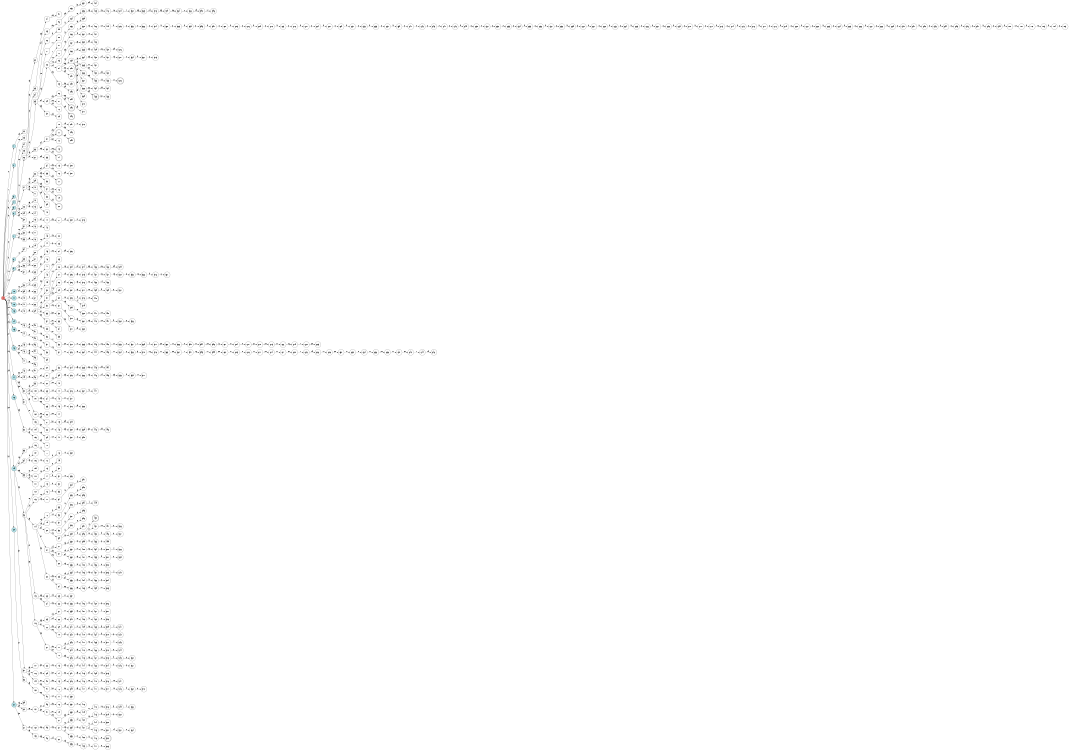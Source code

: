 digraph APTA {
__start0 [label="" shape="none"];

rankdir=LR;
size="8,5";

s0 [style="filled", color="black", fillcolor="#ff817b" shape="circle", label="0"];
s1 [style="filled", color="black", fillcolor="powderblue" shape="circle", label="1"];
s2 [style="filled", color="black", fillcolor="powderblue" shape="circle", label="2"];
s3 [style="filled", color="black", fillcolor="powderblue" shape="circle", label="3"];
s4 [style="filled", color="black", fillcolor="powderblue" shape="circle", label="4"];
s5 [style="filled", color="black", fillcolor="powderblue" shape="circle", label="5"];
s6 [style="filled", color="black", fillcolor="powderblue" shape="circle", label="6"];
s7 [style="filled", color="black", fillcolor="powderblue" shape="circle", label="7"];
s8 [style="filled", color="black", fillcolor="powderblue" shape="circle", label="8"];
s9 [style="filled", color="black", fillcolor="powderblue" shape="circle", label="9"];
s10 [style="filled", color="black", fillcolor="powderblue" shape="circle", label="10"];
s11 [style="filled", color="black", fillcolor="powderblue" shape="circle", label="11"];
s12 [style="filled", color="black", fillcolor="powderblue" shape="circle", label="12"];
s13 [style="filled", color="black", fillcolor="powderblue" shape="circle", label="13"];
s14 [style="filled", color="black", fillcolor="powderblue" shape="circle", label="14"];
s15 [style="filled", color="black", fillcolor="powderblue" shape="circle", label="15"];
s16 [style="filled", color="black", fillcolor="powderblue" shape="circle", label="16"];
s17 [style="filled", color="black", fillcolor="powderblue" shape="circle", label="17"];
s18 [style="filled", color="black", fillcolor="powderblue" shape="circle", label="18"];
s19 [style="filled", color="black", fillcolor="powderblue" shape="circle", label="19"];
s20 [style="filled", color="black", fillcolor="powderblue" shape="circle", label="20"];
s21 [style="filled", color="black", fillcolor="powderblue" shape="circle", label="21"];
s22 [style="filled", color="black", fillcolor="white" shape="circle", label="22"];
s23 [style="filled", color="black", fillcolor="white" shape="circle", label="23"];
s24 [style="filled", color="black", fillcolor="white" shape="circle", label="24"];
s25 [style="filled", color="black", fillcolor="white" shape="circle", label="25"];
s26 [style="filled", color="black", fillcolor="white" shape="circle", label="26"];
s27 [style="filled", color="black", fillcolor="white" shape="circle", label="27"];
s28 [style="filled", color="black", fillcolor="white" shape="circle", label="28"];
s29 [style="filled", color="black", fillcolor="white" shape="circle", label="29"];
s30 [style="filled", color="black", fillcolor="white" shape="circle", label="30"];
s31 [style="filled", color="black", fillcolor="white" shape="circle", label="31"];
s32 [style="filled", color="black", fillcolor="white" shape="circle", label="32"];
s33 [style="filled", color="black", fillcolor="white" shape="circle", label="33"];
s34 [style="filled", color="black", fillcolor="white" shape="circle", label="34"];
s35 [style="filled", color="black", fillcolor="white" shape="circle", label="35"];
s36 [style="filled", color="black", fillcolor="white" shape="circle", label="36"];
s37 [style="filled", color="black", fillcolor="white" shape="circle", label="37"];
s38 [style="filled", color="black", fillcolor="white" shape="circle", label="38"];
s39 [style="filled", color="black", fillcolor="white" shape="circle", label="39"];
s40 [style="filled", color="black", fillcolor="white" shape="circle", label="40"];
s41 [style="filled", color="black", fillcolor="white" shape="circle", label="41"];
s42 [style="filled", color="black", fillcolor="white" shape="circle", label="42"];
s43 [style="filled", color="black", fillcolor="white" shape="circle", label="43"];
s44 [style="filled", color="black", fillcolor="white" shape="circle", label="44"];
s45 [style="filled", color="black", fillcolor="white" shape="circle", label="45"];
s46 [style="filled", color="black", fillcolor="white" shape="circle", label="46"];
s47 [style="filled", color="black", fillcolor="white" shape="circle", label="47"];
s48 [style="filled", color="black", fillcolor="white" shape="circle", label="48"];
s49 [style="filled", color="black", fillcolor="white" shape="circle", label="49"];
s50 [style="filled", color="black", fillcolor="white" shape="circle", label="50"];
s51 [style="filled", color="black", fillcolor="white" shape="circle", label="51"];
s52 [style="filled", color="black", fillcolor="white" shape="circle", label="52"];
s53 [style="filled", color="black", fillcolor="white" shape="circle", label="53"];
s54 [style="filled", color="black", fillcolor="white" shape="circle", label="54"];
s55 [style="filled", color="black", fillcolor="white" shape="circle", label="55"];
s56 [style="filled", color="black", fillcolor="white" shape="circle", label="56"];
s57 [style="filled", color="black", fillcolor="white" shape="circle", label="57"];
s58 [style="filled", color="black", fillcolor="white" shape="circle", label="58"];
s59 [style="filled", color="black", fillcolor="white" shape="circle", label="59"];
s60 [style="filled", color="black", fillcolor="white" shape="circle", label="60"];
s61 [style="filled", color="black", fillcolor="white" shape="circle", label="61"];
s62 [style="filled", color="black", fillcolor="white" shape="circle", label="62"];
s63 [style="filled", color="black", fillcolor="white" shape="circle", label="63"];
s64 [style="filled", color="black", fillcolor="white" shape="circle", label="64"];
s65 [style="filled", color="black", fillcolor="white" shape="circle", label="65"];
s66 [style="filled", color="black", fillcolor="white" shape="circle", label="66"];
s67 [style="filled", color="black", fillcolor="white" shape="circle", label="67"];
s68 [style="filled", color="black", fillcolor="white" shape="circle", label="68"];
s69 [style="filled", color="black", fillcolor="white" shape="circle", label="69"];
s70 [style="filled", color="black", fillcolor="white" shape="circle", label="70"];
s71 [style="filled", color="black", fillcolor="white" shape="circle", label="71"];
s72 [style="filled", color="black", fillcolor="white" shape="circle", label="72"];
s73 [style="filled", color="black", fillcolor="white" shape="circle", label="73"];
s74 [style="filled", color="black", fillcolor="white" shape="circle", label="74"];
s75 [style="filled", color="black", fillcolor="white" shape="circle", label="75"];
s76 [style="filled", color="black", fillcolor="white" shape="circle", label="76"];
s77 [style="filled", color="black", fillcolor="white" shape="circle", label="77"];
s78 [style="filled", color="black", fillcolor="white" shape="circle", label="78"];
s79 [style="filled", color="black", fillcolor="white" shape="circle", label="79"];
s80 [style="filled", color="black", fillcolor="white" shape="circle", label="80"];
s81 [style="filled", color="black", fillcolor="white" shape="circle", label="81"];
s82 [style="filled", color="black", fillcolor="white" shape="circle", label="82"];
s83 [style="filled", color="black", fillcolor="white" shape="circle", label="83"];
s84 [style="filled", color="black", fillcolor="white" shape="circle", label="84"];
s85 [style="filled", color="black", fillcolor="white" shape="circle", label="85"];
s86 [style="filled", color="black", fillcolor="white" shape="circle", label="86"];
s87 [style="filled", color="black", fillcolor="white" shape="circle", label="87"];
s88 [style="filled", color="black", fillcolor="white" shape="circle", label="88"];
s89 [style="filled", color="black", fillcolor="white" shape="circle", label="89"];
s90 [style="filled", color="black", fillcolor="white" shape="circle", label="90"];
s91 [style="filled", color="black", fillcolor="white" shape="circle", label="91"];
s92 [style="filled", color="black", fillcolor="white" shape="circle", label="92"];
s93 [style="filled", color="black", fillcolor="white" shape="circle", label="93"];
s94 [style="filled", color="black", fillcolor="white" shape="circle", label="94"];
s95 [style="filled", color="black", fillcolor="white" shape="circle", label="95"];
s96 [style="filled", color="black", fillcolor="white" shape="circle", label="96"];
s97 [style="filled", color="black", fillcolor="white" shape="circle", label="97"];
s98 [style="filled", color="black", fillcolor="white" shape="circle", label="98"];
s99 [style="filled", color="black", fillcolor="white" shape="circle", label="99"];
s100 [style="filled", color="black", fillcolor="white" shape="circle", label="100"];
s101 [style="filled", color="black", fillcolor="white" shape="circle", label="101"];
s102 [style="filled", color="black", fillcolor="white" shape="circle", label="102"];
s103 [style="filled", color="black", fillcolor="white" shape="circle", label="103"];
s104 [style="filled", color="black", fillcolor="white" shape="circle", label="104"];
s105 [style="filled", color="black", fillcolor="white" shape="circle", label="105"];
s106 [style="filled", color="black", fillcolor="white" shape="circle", label="106"];
s107 [style="filled", color="black", fillcolor="white" shape="circle", label="107"];
s108 [style="filled", color="black", fillcolor="white" shape="circle", label="108"];
s109 [style="filled", color="black", fillcolor="white" shape="circle", label="109"];
s110 [style="filled", color="black", fillcolor="white" shape="circle", label="110"];
s111 [style="filled", color="black", fillcolor="white" shape="circle", label="111"];
s112 [style="filled", color="black", fillcolor="white" shape="circle", label="112"];
s113 [style="filled", color="black", fillcolor="white" shape="circle", label="113"];
s114 [style="filled", color="black", fillcolor="white" shape="circle", label="114"];
s115 [style="filled", color="black", fillcolor="white" shape="circle", label="115"];
s116 [style="filled", color="black", fillcolor="white" shape="circle", label="116"];
s117 [style="filled", color="black", fillcolor="white" shape="circle", label="117"];
s118 [style="filled", color="black", fillcolor="white" shape="circle", label="118"];
s119 [style="filled", color="black", fillcolor="white" shape="circle", label="119"];
s120 [style="filled", color="black", fillcolor="white" shape="circle", label="120"];
s121 [style="filled", color="black", fillcolor="white" shape="circle", label="121"];
s122 [style="filled", color="black", fillcolor="white" shape="circle", label="122"];
s123 [style="filled", color="black", fillcolor="white" shape="circle", label="123"];
s124 [style="filled", color="black", fillcolor="white" shape="circle", label="124"];
s125 [style="filled", color="black", fillcolor="white" shape="circle", label="125"];
s126 [style="filled", color="black", fillcolor="white" shape="circle", label="126"];
s127 [style="filled", color="black", fillcolor="white" shape="circle", label="127"];
s128 [style="filled", color="black", fillcolor="white" shape="circle", label="128"];
s129 [style="filled", color="black", fillcolor="white" shape="circle", label="129"];
s130 [style="filled", color="black", fillcolor="white" shape="circle", label="130"];
s131 [style="filled", color="black", fillcolor="white" shape="circle", label="131"];
s132 [style="filled", color="black", fillcolor="white" shape="circle", label="132"];
s133 [style="filled", color="black", fillcolor="white" shape="circle", label="133"];
s134 [style="filled", color="black", fillcolor="white" shape="circle", label="134"];
s135 [style="filled", color="black", fillcolor="white" shape="circle", label="135"];
s136 [style="filled", color="black", fillcolor="white" shape="circle", label="136"];
s137 [style="filled", color="black", fillcolor="white" shape="circle", label="137"];
s138 [style="filled", color="black", fillcolor="white" shape="circle", label="138"];
s139 [style="filled", color="black", fillcolor="white" shape="circle", label="139"];
s140 [style="filled", color="black", fillcolor="white" shape="circle", label="140"];
s141 [style="filled", color="black", fillcolor="white" shape="circle", label="141"];
s142 [style="filled", color="black", fillcolor="white" shape="circle", label="142"];
s143 [style="filled", color="black", fillcolor="white" shape="circle", label="143"];
s144 [style="filled", color="black", fillcolor="white" shape="circle", label="144"];
s145 [style="filled", color="black", fillcolor="white" shape="circle", label="145"];
s146 [style="filled", color="black", fillcolor="white" shape="circle", label="146"];
s147 [style="filled", color="black", fillcolor="white" shape="circle", label="147"];
s148 [style="filled", color="black", fillcolor="white" shape="circle", label="148"];
s149 [style="filled", color="black", fillcolor="white" shape="circle", label="149"];
s150 [style="filled", color="black", fillcolor="white" shape="circle", label="150"];
s151 [style="filled", color="black", fillcolor="white" shape="circle", label="151"];
s152 [style="filled", color="black", fillcolor="white" shape="circle", label="152"];
s153 [style="filled", color="black", fillcolor="white" shape="circle", label="153"];
s154 [style="filled", color="black", fillcolor="white" shape="circle", label="154"];
s155 [style="filled", color="black", fillcolor="white" shape="circle", label="155"];
s156 [style="filled", color="black", fillcolor="white" shape="circle", label="156"];
s157 [style="filled", color="black", fillcolor="white" shape="circle", label="157"];
s158 [style="filled", color="black", fillcolor="white" shape="circle", label="158"];
s159 [style="filled", color="black", fillcolor="white" shape="circle", label="159"];
s160 [style="filled", color="black", fillcolor="white" shape="circle", label="160"];
s161 [style="filled", color="black", fillcolor="white" shape="circle", label="161"];
s162 [style="filled", color="black", fillcolor="white" shape="circle", label="162"];
s163 [style="filled", color="black", fillcolor="white" shape="circle", label="163"];
s164 [style="filled", color="black", fillcolor="white" shape="circle", label="164"];
s165 [style="filled", color="black", fillcolor="white" shape="circle", label="165"];
s166 [style="filled", color="black", fillcolor="white" shape="circle", label="166"];
s167 [style="filled", color="black", fillcolor="white" shape="circle", label="167"];
s168 [style="filled", color="black", fillcolor="white" shape="circle", label="168"];
s169 [style="filled", color="black", fillcolor="white" shape="circle", label="169"];
s170 [style="filled", color="black", fillcolor="white" shape="circle", label="170"];
s171 [style="filled", color="black", fillcolor="white" shape="circle", label="171"];
s172 [style="filled", color="black", fillcolor="white" shape="circle", label="172"];
s173 [style="filled", color="black", fillcolor="white" shape="circle", label="173"];
s174 [style="filled", color="black", fillcolor="white" shape="circle", label="174"];
s175 [style="filled", color="black", fillcolor="white" shape="circle", label="175"];
s176 [style="filled", color="black", fillcolor="white" shape="circle", label="176"];
s177 [style="filled", color="black", fillcolor="white" shape="circle", label="177"];
s178 [style="filled", color="black", fillcolor="white" shape="circle", label="178"];
s179 [style="filled", color="black", fillcolor="white" shape="circle", label="179"];
s180 [style="filled", color="black", fillcolor="white" shape="circle", label="180"];
s181 [style="filled", color="black", fillcolor="white" shape="circle", label="181"];
s182 [style="filled", color="black", fillcolor="white" shape="circle", label="182"];
s183 [style="filled", color="black", fillcolor="white" shape="circle", label="183"];
s184 [style="filled", color="black", fillcolor="white" shape="circle", label="184"];
s185 [style="filled", color="black", fillcolor="white" shape="circle", label="185"];
s186 [style="filled", color="black", fillcolor="white" shape="circle", label="186"];
s187 [style="filled", color="black", fillcolor="white" shape="circle", label="187"];
s188 [style="filled", color="black", fillcolor="white" shape="circle", label="188"];
s189 [style="filled", color="black", fillcolor="white" shape="circle", label="189"];
s190 [style="filled", color="black", fillcolor="white" shape="circle", label="190"];
s191 [style="filled", color="black", fillcolor="white" shape="circle", label="191"];
s192 [style="filled", color="black", fillcolor="white" shape="circle", label="192"];
s193 [style="filled", color="black", fillcolor="white" shape="circle", label="193"];
s194 [style="filled", color="black", fillcolor="white" shape="circle", label="194"];
s195 [style="filled", color="black", fillcolor="white" shape="circle", label="195"];
s196 [style="filled", color="black", fillcolor="white" shape="circle", label="196"];
s197 [style="filled", color="black", fillcolor="white" shape="circle", label="197"];
s198 [style="filled", color="black", fillcolor="white" shape="circle", label="198"];
s199 [style="filled", color="black", fillcolor="white" shape="circle", label="199"];
s200 [style="filled", color="black", fillcolor="white" shape="circle", label="200"];
s201 [style="filled", color="black", fillcolor="white" shape="circle", label="201"];
s202 [style="filled", color="black", fillcolor="white" shape="circle", label="202"];
s203 [style="filled", color="black", fillcolor="white" shape="circle", label="203"];
s204 [style="filled", color="black", fillcolor="white" shape="circle", label="204"];
s205 [style="filled", color="black", fillcolor="white" shape="circle", label="205"];
s206 [style="filled", color="black", fillcolor="white" shape="circle", label="206"];
s207 [style="filled", color="black", fillcolor="white" shape="circle", label="207"];
s208 [style="filled", color="black", fillcolor="white" shape="circle", label="208"];
s209 [style="filled", color="black", fillcolor="white" shape="circle", label="209"];
s210 [style="filled", color="black", fillcolor="white" shape="circle", label="210"];
s211 [style="rounded,filled", color="black", fillcolor="white" shape="doublecircle", label="211"];
s212 [style="filled", color="black", fillcolor="white" shape="circle", label="212"];
s213 [style="rounded,filled", color="black", fillcolor="white" shape="doublecircle", label="213"];
s214 [style="rounded,filled", color="black", fillcolor="white" shape="doublecircle", label="214"];
s215 [style="filled", color="black", fillcolor="white" shape="circle", label="215"];
s216 [style="filled", color="black", fillcolor="white" shape="circle", label="216"];
s217 [style="rounded,filled", color="black", fillcolor="white" shape="doublecircle", label="217"];
s218 [style="filled", color="black", fillcolor="white" shape="circle", label="218"];
s219 [style="rounded,filled", color="black", fillcolor="white" shape="doublecircle", label="219"];
s220 [style="rounded,filled", color="black", fillcolor="white" shape="doublecircle", label="220"];
s221 [style="filled", color="black", fillcolor="white" shape="circle", label="221"];
s222 [style="filled", color="black", fillcolor="white" shape="circle", label="222"];
s223 [style="filled", color="black", fillcolor="white" shape="circle", label="223"];
s224 [style="filled", color="black", fillcolor="white" shape="circle", label="224"];
s225 [style="filled", color="black", fillcolor="white" shape="circle", label="225"];
s226 [style="filled", color="black", fillcolor="white" shape="circle", label="226"];
s227 [style="filled", color="black", fillcolor="white" shape="circle", label="227"];
s228 [style="filled", color="black", fillcolor="white" shape="circle", label="228"];
s229 [style="filled", color="black", fillcolor="white" shape="circle", label="229"];
s230 [style="filled", color="black", fillcolor="white" shape="circle", label="230"];
s231 [style="filled", color="black", fillcolor="white" shape="circle", label="231"];
s232 [style="filled", color="black", fillcolor="white" shape="circle", label="232"];
s233 [style="filled", color="black", fillcolor="white" shape="circle", label="233"];
s234 [style="filled", color="black", fillcolor="white" shape="circle", label="234"];
s235 [style="filled", color="black", fillcolor="white" shape="circle", label="235"];
s236 [style="filled", color="black", fillcolor="white" shape="circle", label="236"];
s237 [style="filled", color="black", fillcolor="white" shape="circle", label="237"];
s238 [style="filled", color="black", fillcolor="white" shape="circle", label="238"];
s239 [style="filled", color="black", fillcolor="white" shape="circle", label="239"];
s240 [style="filled", color="black", fillcolor="white" shape="circle", label="240"];
s241 [style="filled", color="black", fillcolor="white" shape="circle", label="241"];
s242 [style="filled", color="black", fillcolor="white" shape="circle", label="242"];
s243 [style="filled", color="black", fillcolor="white" shape="circle", label="243"];
s244 [style="filled", color="black", fillcolor="white" shape="circle", label="244"];
s245 [style="filled", color="black", fillcolor="white" shape="circle", label="245"];
s246 [style="filled", color="black", fillcolor="white" shape="circle", label="246"];
s247 [style="filled", color="black", fillcolor="white" shape="circle", label="247"];
s248 [style="filled", color="black", fillcolor="white" shape="circle", label="248"];
s249 [style="filled", color="black", fillcolor="white" shape="circle", label="249"];
s250 [style="filled", color="black", fillcolor="white" shape="circle", label="250"];
s251 [style="filled", color="black", fillcolor="white" shape="circle", label="251"];
s252 [style="filled", color="black", fillcolor="white" shape="circle", label="252"];
s253 [style="filled", color="black", fillcolor="white" shape="circle", label="253"];
s254 [style="filled", color="black", fillcolor="white" shape="circle", label="254"];
s255 [style="filled", color="black", fillcolor="white" shape="circle", label="255"];
s256 [style="filled", color="black", fillcolor="white" shape="circle", label="256"];
s257 [style="filled", color="black", fillcolor="white" shape="circle", label="257"];
s258 [style="filled", color="black", fillcolor="white" shape="circle", label="258"];
s259 [style="filled", color="black", fillcolor="white" shape="circle", label="259"];
s260 [style="filled", color="black", fillcolor="white" shape="circle", label="260"];
s261 [style="filled", color="black", fillcolor="white" shape="circle", label="261"];
s262 [style="filled", color="black", fillcolor="white" shape="circle", label="262"];
s263 [style="filled", color="black", fillcolor="white" shape="circle", label="263"];
s264 [style="filled", color="black", fillcolor="white" shape="circle", label="264"];
s265 [style="filled", color="black", fillcolor="white" shape="circle", label="265"];
s266 [style="filled", color="black", fillcolor="white" shape="circle", label="266"];
s267 [style="filled", color="black", fillcolor="white" shape="circle", label="267"];
s268 [style="filled", color="black", fillcolor="white" shape="circle", label="268"];
s269 [style="filled", color="black", fillcolor="white" shape="circle", label="269"];
s270 [style="filled", color="black", fillcolor="white" shape="circle", label="270"];
s271 [style="filled", color="black", fillcolor="white" shape="circle", label="271"];
s272 [style="filled", color="black", fillcolor="white" shape="circle", label="272"];
s273 [style="filled", color="black", fillcolor="white" shape="circle", label="273"];
s274 [style="filled", color="black", fillcolor="white" shape="circle", label="274"];
s275 [style="filled", color="black", fillcolor="white" shape="circle", label="275"];
s276 [style="filled", color="black", fillcolor="white" shape="circle", label="276"];
s277 [style="filled", color="black", fillcolor="white" shape="circle", label="277"];
s278 [style="filled", color="black", fillcolor="white" shape="circle", label="278"];
s279 [style="filled", color="black", fillcolor="white" shape="circle", label="279"];
s280 [style="filled", color="black", fillcolor="white" shape="circle", label="280"];
s281 [style="filled", color="black", fillcolor="white" shape="circle", label="281"];
s282 [style="filled", color="black", fillcolor="white" shape="circle", label="282"];
s283 [style="filled", color="black", fillcolor="white" shape="circle", label="283"];
s284 [style="filled", color="black", fillcolor="white" shape="circle", label="284"];
s285 [style="filled", color="black", fillcolor="white" shape="circle", label="285"];
s286 [style="filled", color="black", fillcolor="white" shape="circle", label="286"];
s287 [style="filled", color="black", fillcolor="white" shape="circle", label="287"];
s288 [style="filled", color="black", fillcolor="white" shape="circle", label="288"];
s289 [style="filled", color="black", fillcolor="white" shape="circle", label="289"];
s290 [style="filled", color="black", fillcolor="white" shape="circle", label="290"];
s291 [style="filled", color="black", fillcolor="white" shape="circle", label="291"];
s292 [style="filled", color="black", fillcolor="white" shape="circle", label="292"];
s293 [style="filled", color="black", fillcolor="white" shape="circle", label="293"];
s294 [style="filled", color="black", fillcolor="white" shape="circle", label="294"];
s295 [style="rounded,filled", color="black", fillcolor="white" shape="doublecircle", label="295"];
s296 [style="rounded,filled", color="black", fillcolor="white" shape="doublecircle", label="296"];
s297 [style="filled", color="black", fillcolor="white" shape="circle", label="297"];
s298 [style="filled", color="black", fillcolor="white" shape="circle", label="298"];
s299 [style="rounded,filled", color="black", fillcolor="white" shape="doublecircle", label="299"];
s300 [style="filled", color="black", fillcolor="white" shape="circle", label="300"];
s301 [style="filled", color="black", fillcolor="white" shape="circle", label="301"];
s302 [style="filled", color="black", fillcolor="white" shape="circle", label="302"];
s303 [style="filled", color="black", fillcolor="white" shape="circle", label="303"];
s304 [style="filled", color="black", fillcolor="white" shape="circle", label="304"];
s305 [style="filled", color="black", fillcolor="white" shape="circle", label="305"];
s306 [style="filled", color="black", fillcolor="white" shape="circle", label="306"];
s307 [style="filled", color="black", fillcolor="white" shape="circle", label="307"];
s308 [style="filled", color="black", fillcolor="white" shape="circle", label="308"];
s309 [style="filled", color="black", fillcolor="white" shape="circle", label="309"];
s310 [style="filled", color="black", fillcolor="white" shape="circle", label="310"];
s311 [style="filled", color="black", fillcolor="white" shape="circle", label="311"];
s312 [style="filled", color="black", fillcolor="white" shape="circle", label="312"];
s313 [style="filled", color="black", fillcolor="white" shape="circle", label="313"];
s314 [style="filled", color="black", fillcolor="white" shape="circle", label="314"];
s315 [style="filled", color="black", fillcolor="white" shape="circle", label="315"];
s316 [style="filled", color="black", fillcolor="white" shape="circle", label="316"];
s317 [style="filled", color="black", fillcolor="white" shape="circle", label="317"];
s318 [style="filled", color="black", fillcolor="white" shape="circle", label="318"];
s319 [style="filled", color="black", fillcolor="white" shape="circle", label="319"];
s320 [style="filled", color="black", fillcolor="white" shape="circle", label="320"];
s321 [style="filled", color="black", fillcolor="white" shape="circle", label="321"];
s322 [style="filled", color="black", fillcolor="white" shape="circle", label="322"];
s323 [style="filled", color="black", fillcolor="white" shape="circle", label="323"];
s324 [style="filled", color="black", fillcolor="white" shape="circle", label="324"];
s325 [style="filled", color="black", fillcolor="white" shape="circle", label="325"];
s326 [style="filled", color="black", fillcolor="white" shape="circle", label="326"];
s327 [style="filled", color="black", fillcolor="white" shape="circle", label="327"];
s328 [style="filled", color="black", fillcolor="white" shape="circle", label="328"];
s329 [style="filled", color="black", fillcolor="white" shape="circle", label="329"];
s330 [style="filled", color="black", fillcolor="white" shape="circle", label="330"];
s331 [style="filled", color="black", fillcolor="white" shape="circle", label="331"];
s332 [style="filled", color="black", fillcolor="white" shape="circle", label="332"];
s333 [style="filled", color="black", fillcolor="white" shape="circle", label="333"];
s334 [style="filled", color="black", fillcolor="white" shape="circle", label="334"];
s335 [style="filled", color="black", fillcolor="white" shape="circle", label="335"];
s336 [style="filled", color="black", fillcolor="white" shape="circle", label="336"];
s337 [style="filled", color="black", fillcolor="white" shape="circle", label="337"];
s338 [style="filled", color="black", fillcolor="white" shape="circle", label="338"];
s339 [style="filled", color="black", fillcolor="white" shape="circle", label="339"];
s340 [style="filled", color="black", fillcolor="white" shape="circle", label="340"];
s341 [style="filled", color="black", fillcolor="white" shape="circle", label="341"];
s342 [style="filled", color="black", fillcolor="white" shape="circle", label="342"];
s343 [style="filled", color="black", fillcolor="white" shape="circle", label="343"];
s344 [style="filled", color="black", fillcolor="white" shape="circle", label="344"];
s345 [style="filled", color="black", fillcolor="white" shape="circle", label="345"];
s346 [style="filled", color="black", fillcolor="white" shape="circle", label="346"];
s347 [style="filled", color="black", fillcolor="white" shape="circle", label="347"];
s348 [style="filled", color="black", fillcolor="white" shape="circle", label="348"];
s349 [style="filled", color="black", fillcolor="white" shape="circle", label="349"];
s350 [style="filled", color="black", fillcolor="white" shape="circle", label="350"];
s351 [style="filled", color="black", fillcolor="white" shape="circle", label="351"];
s352 [style="filled", color="black", fillcolor="white" shape="circle", label="352"];
s353 [style="filled", color="black", fillcolor="white" shape="circle", label="353"];
s354 [style="filled", color="black", fillcolor="white" shape="circle", label="354"];
s355 [style="filled", color="black", fillcolor="white" shape="circle", label="355"];
s356 [style="filled", color="black", fillcolor="white" shape="circle", label="356"];
s357 [style="filled", color="black", fillcolor="white" shape="circle", label="357"];
s358 [style="filled", color="black", fillcolor="white" shape="circle", label="358"];
s359 [style="filled", color="black", fillcolor="white" shape="circle", label="359"];
s360 [style="filled", color="black", fillcolor="white" shape="circle", label="360"];
s361 [style="filled", color="black", fillcolor="white" shape="circle", label="361"];
s362 [style="filled", color="black", fillcolor="white" shape="circle", label="362"];
s363 [style="filled", color="black", fillcolor="white" shape="circle", label="363"];
s364 [style="filled", color="black", fillcolor="white" shape="circle", label="364"];
s365 [style="filled", color="black", fillcolor="white" shape="circle", label="365"];
s366 [style="filled", color="black", fillcolor="white" shape="circle", label="366"];
s367 [style="filled", color="black", fillcolor="white" shape="circle", label="367"];
s368 [style="filled", color="black", fillcolor="white" shape="circle", label="368"];
s369 [style="filled", color="black", fillcolor="white" shape="circle", label="369"];
s370 [style="filled", color="black", fillcolor="white" shape="circle", label="370"];
s371 [style="filled", color="black", fillcolor="white" shape="circle", label="371"];
s372 [style="filled", color="black", fillcolor="white" shape="circle", label="372"];
s373 [style="filled", color="black", fillcolor="white" shape="circle", label="373"];
s374 [style="filled", color="black", fillcolor="white" shape="circle", label="374"];
s375 [style="filled", color="black", fillcolor="white" shape="circle", label="375"];
s376 [style="filled", color="black", fillcolor="white" shape="circle", label="376"];
s377 [style="filled", color="black", fillcolor="white" shape="circle", label="377"];
s378 [style="filled", color="black", fillcolor="white" shape="circle", label="378"];
s379 [style="filled", color="black", fillcolor="white" shape="circle", label="379"];
s380 [style="filled", color="black", fillcolor="white" shape="circle", label="380"];
s381 [style="filled", color="black", fillcolor="white" shape="circle", label="381"];
s382 [style="filled", color="black", fillcolor="white" shape="circle", label="382"];
s383 [style="filled", color="black", fillcolor="white" shape="circle", label="383"];
s384 [style="filled", color="black", fillcolor="white" shape="circle", label="384"];
s385 [style="filled", color="black", fillcolor="white" shape="circle", label="385"];
s386 [style="filled", color="black", fillcolor="white" shape="circle", label="386"];
s387 [style="filled", color="black", fillcolor="white" shape="circle", label="387"];
s388 [style="filled", color="black", fillcolor="white" shape="circle", label="388"];
s389 [style="filled", color="black", fillcolor="white" shape="circle", label="389"];
s390 [style="filled", color="black", fillcolor="white" shape="circle", label="390"];
s391 [style="filled", color="black", fillcolor="white" shape="circle", label="391"];
s392 [style="filled", color="black", fillcolor="white" shape="circle", label="392"];
s393 [style="filled", color="black", fillcolor="white" shape="circle", label="393"];
s394 [style="filled", color="black", fillcolor="white" shape="circle", label="394"];
s395 [style="filled", color="black", fillcolor="white" shape="circle", label="395"];
s396 [style="filled", color="black", fillcolor="white" shape="circle", label="396"];
s397 [style="filled", color="black", fillcolor="white" shape="circle", label="397"];
s398 [style="filled", color="black", fillcolor="white" shape="circle", label="398"];
s399 [style="filled", color="black", fillcolor="white" shape="circle", label="399"];
s400 [style="filled", color="black", fillcolor="white" shape="circle", label="400"];
s401 [style="filled", color="black", fillcolor="white" shape="circle", label="401"];
s402 [style="filled", color="black", fillcolor="white" shape="circle", label="402"];
s403 [style="filled", color="black", fillcolor="white" shape="circle", label="403"];
s404 [style="filled", color="black", fillcolor="white" shape="circle", label="404"];
s405 [style="filled", color="black", fillcolor="white" shape="circle", label="405"];
s406 [style="filled", color="black", fillcolor="white" shape="circle", label="406"];
s407 [style="filled", color="black", fillcolor="white" shape="circle", label="407"];
s408 [style="filled", color="black", fillcolor="white" shape="circle", label="408"];
s409 [style="filled", color="black", fillcolor="white" shape="circle", label="409"];
s410 [style="filled", color="black", fillcolor="white" shape="circle", label="410"];
s411 [style="filled", color="black", fillcolor="white" shape="circle", label="411"];
s412 [style="filled", color="black", fillcolor="white" shape="circle", label="412"];
s413 [style="filled", color="black", fillcolor="white" shape="circle", label="413"];
s414 [style="filled", color="black", fillcolor="white" shape="circle", label="414"];
s415 [style="filled", color="black", fillcolor="white" shape="circle", label="415"];
s416 [style="filled", color="black", fillcolor="white" shape="circle", label="416"];
s417 [style="filled", color="black", fillcolor="white" shape="circle", label="417"];
s418 [style="filled", color="black", fillcolor="white" shape="circle", label="418"];
s419 [style="filled", color="black", fillcolor="white" shape="circle", label="419"];
s420 [style="filled", color="black", fillcolor="white" shape="circle", label="420"];
s421 [style="filled", color="black", fillcolor="white" shape="circle", label="421"];
s422 [style="filled", color="black", fillcolor="white" shape="circle", label="422"];
s423 [style="filled", color="black", fillcolor="white" shape="circle", label="423"];
s424 [style="filled", color="black", fillcolor="white" shape="circle", label="424"];
s425 [style="filled", color="black", fillcolor="white" shape="circle", label="425"];
s426 [style="filled", color="black", fillcolor="white" shape="circle", label="426"];
s427 [style="filled", color="black", fillcolor="white" shape="circle", label="427"];
s428 [style="filled", color="black", fillcolor="white" shape="circle", label="428"];
s429 [style="filled", color="black", fillcolor="white" shape="circle", label="429"];
s430 [style="filled", color="black", fillcolor="white" shape="circle", label="430"];
s431 [style="filled", color="black", fillcolor="white" shape="circle", label="431"];
s432 [style="filled", color="black", fillcolor="white" shape="circle", label="432"];
s433 [style="filled", color="black", fillcolor="white" shape="circle", label="433"];
s434 [style="filled", color="black", fillcolor="white" shape="circle", label="434"];
s435 [style="rounded,filled", color="black", fillcolor="white" shape="doublecircle", label="435"];
s436 [style="filled", color="black", fillcolor="white" shape="circle", label="436"];
s437 [style="filled", color="black", fillcolor="white" shape="circle", label="437"];
s438 [style="filled", color="black", fillcolor="white" shape="circle", label="438"];
s439 [style="filled", color="black", fillcolor="white" shape="circle", label="439"];
s440 [style="rounded,filled", color="black", fillcolor="white" shape="doublecircle", label="440"];
s441 [style="filled", color="black", fillcolor="white" shape="circle", label="441"];
s442 [style="filled", color="black", fillcolor="white" shape="circle", label="442"];
s443 [style="filled", color="black", fillcolor="white" shape="circle", label="443"];
s444 [style="filled", color="black", fillcolor="white" shape="circle", label="444"];
s445 [style="filled", color="black", fillcolor="white" shape="circle", label="445"];
s446 [style="filled", color="black", fillcolor="white" shape="circle", label="446"];
s447 [style="filled", color="black", fillcolor="white" shape="circle", label="447"];
s448 [style="filled", color="black", fillcolor="white" shape="circle", label="448"];
s449 [style="filled", color="black", fillcolor="white" shape="circle", label="449"];
s450 [style="rounded,filled", color="black", fillcolor="white" shape="doublecircle", label="450"];
s451 [style="filled", color="black", fillcolor="white" shape="circle", label="451"];
s452 [style="filled", color="black", fillcolor="white" shape="circle", label="452"];
s453 [style="filled", color="black", fillcolor="white" shape="circle", label="453"];
s454 [style="filled", color="black", fillcolor="white" shape="circle", label="454"];
s455 [style="filled", color="black", fillcolor="white" shape="circle", label="455"];
s456 [style="filled", color="black", fillcolor="white" shape="circle", label="456"];
s457 [style="filled", color="black", fillcolor="white" shape="circle", label="457"];
s458 [style="filled", color="black", fillcolor="white" shape="circle", label="458"];
s459 [style="filled", color="black", fillcolor="white" shape="circle", label="459"];
s460 [style="filled", color="black", fillcolor="white" shape="circle", label="460"];
s461 [style="filled", color="black", fillcolor="white" shape="circle", label="461"];
s462 [style="filled", color="black", fillcolor="white" shape="circle", label="462"];
s463 [style="filled", color="black", fillcolor="white" shape="circle", label="463"];
s464 [style="filled", color="black", fillcolor="white" shape="circle", label="464"];
s465 [style="filled", color="black", fillcolor="white" shape="circle", label="465"];
s466 [style="filled", color="black", fillcolor="white" shape="circle", label="466"];
s467 [style="filled", color="black", fillcolor="white" shape="circle", label="467"];
s468 [style="filled", color="black", fillcolor="white" shape="circle", label="468"];
s469 [style="filled", color="black", fillcolor="white" shape="circle", label="469"];
s470 [style="filled", color="black", fillcolor="white" shape="circle", label="470"];
s471 [style="filled", color="black", fillcolor="white" shape="circle", label="471"];
s472 [style="filled", color="black", fillcolor="white" shape="circle", label="472"];
s473 [style="filled", color="black", fillcolor="white" shape="circle", label="473"];
s474 [style="filled", color="black", fillcolor="white" shape="circle", label="474"];
s475 [style="filled", color="black", fillcolor="white" shape="circle", label="475"];
s476 [style="filled", color="black", fillcolor="white" shape="circle", label="476"];
s477 [style="filled", color="black", fillcolor="white" shape="circle", label="477"];
s478 [style="filled", color="black", fillcolor="white" shape="circle", label="478"];
s479 [style="filled", color="black", fillcolor="white" shape="circle", label="479"];
s480 [style="filled", color="black", fillcolor="white" shape="circle", label="480"];
s481 [style="filled", color="black", fillcolor="white" shape="circle", label="481"];
s482 [style="filled", color="black", fillcolor="white" shape="circle", label="482"];
s483 [style="filled", color="black", fillcolor="white" shape="circle", label="483"];
s484 [style="filled", color="black", fillcolor="white" shape="circle", label="484"];
s485 [style="filled", color="black", fillcolor="white" shape="circle", label="485"];
s486 [style="filled", color="black", fillcolor="white" shape="circle", label="486"];
s487 [style="filled", color="black", fillcolor="white" shape="circle", label="487"];
s488 [style="filled", color="black", fillcolor="white" shape="circle", label="488"];
s489 [style="filled", color="black", fillcolor="white" shape="circle", label="489"];
s490 [style="filled", color="black", fillcolor="white" shape="circle", label="490"];
s491 [style="filled", color="black", fillcolor="white" shape="circle", label="491"];
s492 [style="filled", color="black", fillcolor="white" shape="circle", label="492"];
s493 [style="filled", color="black", fillcolor="white" shape="circle", label="493"];
s494 [style="filled", color="black", fillcolor="white" shape="circle", label="494"];
s495 [style="filled", color="black", fillcolor="white" shape="circle", label="495"];
s496 [style="filled", color="black", fillcolor="white" shape="circle", label="496"];
s497 [style="filled", color="black", fillcolor="white" shape="circle", label="497"];
s498 [style="filled", color="black", fillcolor="white" shape="circle", label="498"];
s499 [style="filled", color="black", fillcolor="white" shape="circle", label="499"];
s500 [style="filled", color="black", fillcolor="white" shape="circle", label="500"];
s501 [style="filled", color="black", fillcolor="white" shape="circle", label="501"];
s502 [style="filled", color="black", fillcolor="white" shape="circle", label="502"];
s503 [style="filled", color="black", fillcolor="white" shape="circle", label="503"];
s504 [style="filled", color="black", fillcolor="white" shape="circle", label="504"];
s505 [style="filled", color="black", fillcolor="white" shape="circle", label="505"];
s506 [style="filled", color="black", fillcolor="white" shape="circle", label="506"];
s507 [style="filled", color="black", fillcolor="white" shape="circle", label="507"];
s508 [style="filled", color="black", fillcolor="white" shape="circle", label="508"];
s509 [style="filled", color="black", fillcolor="white" shape="circle", label="509"];
s510 [style="filled", color="black", fillcolor="white" shape="circle", label="510"];
s511 [style="filled", color="black", fillcolor="white" shape="circle", label="511"];
s512 [style="filled", color="black", fillcolor="white" shape="circle", label="512"];
s513 [style="filled", color="black", fillcolor="white" shape="circle", label="513"];
s514 [style="filled", color="black", fillcolor="white" shape="circle", label="514"];
s515 [style="filled", color="black", fillcolor="white" shape="circle", label="515"];
s516 [style="filled", color="black", fillcolor="white" shape="circle", label="516"];
s517 [style="filled", color="black", fillcolor="white" shape="circle", label="517"];
s518 [style="filled", color="black", fillcolor="white" shape="circle", label="518"];
s519 [style="filled", color="black", fillcolor="white" shape="circle", label="519"];
s520 [style="filled", color="black", fillcolor="white" shape="circle", label="520"];
s521 [style="filled", color="black", fillcolor="white" shape="circle", label="521"];
s522 [style="rounded,filled", color="black", fillcolor="white" shape="doublecircle", label="522"];
s523 [style="filled", color="black", fillcolor="white" shape="circle", label="523"];
s524 [style="filled", color="black", fillcolor="white" shape="circle", label="524"];
s525 [style="filled", color="black", fillcolor="white" shape="circle", label="525"];
s526 [style="filled", color="black", fillcolor="white" shape="circle", label="526"];
s527 [style="filled", color="black", fillcolor="white" shape="circle", label="527"];
s528 [style="rounded,filled", color="black", fillcolor="white" shape="doublecircle", label="528"];
s529 [style="filled", color="black", fillcolor="white" shape="circle", label="529"];
s530 [style="filled", color="black", fillcolor="white" shape="circle", label="530"];
s531 [style="filled", color="black", fillcolor="white" shape="circle", label="531"];
s532 [style="filled", color="black", fillcolor="white" shape="circle", label="532"];
s533 [style="filled", color="black", fillcolor="white" shape="circle", label="533"];
s534 [style="filled", color="black", fillcolor="white" shape="circle", label="534"];
s535 [style="filled", color="black", fillcolor="white" shape="circle", label="535"];
s536 [style="filled", color="black", fillcolor="white" shape="circle", label="536"];
s537 [style="filled", color="black", fillcolor="white" shape="circle", label="537"];
s538 [style="filled", color="black", fillcolor="white" shape="circle", label="538"];
s539 [style="filled", color="black", fillcolor="white" shape="circle", label="539"];
s540 [style="filled", color="black", fillcolor="white" shape="circle", label="540"];
s541 [style="filled", color="black", fillcolor="white" shape="circle", label="541"];
s542 [style="filled", color="black", fillcolor="white" shape="circle", label="542"];
s543 [style="filled", color="black", fillcolor="white" shape="circle", label="543"];
s544 [style="filled", color="black", fillcolor="white" shape="circle", label="544"];
s545 [style="filled", color="black", fillcolor="white" shape="circle", label="545"];
s546 [style="filled", color="black", fillcolor="white" shape="circle", label="546"];
s547 [style="filled", color="black", fillcolor="white" shape="circle", label="547"];
s548 [style="filled", color="black", fillcolor="white" shape="circle", label="548"];
s549 [style="filled", color="black", fillcolor="white" shape="circle", label="549"];
s550 [style="filled", color="black", fillcolor="white" shape="circle", label="550"];
s551 [style="filled", color="black", fillcolor="white" shape="circle", label="551"];
s552 [style="filled", color="black", fillcolor="white" shape="circle", label="552"];
s553 [style="filled", color="black", fillcolor="white" shape="circle", label="553"];
s554 [style="filled", color="black", fillcolor="white" shape="circle", label="554"];
s555 [style="filled", color="black", fillcolor="white" shape="circle", label="555"];
s556 [style="filled", color="black", fillcolor="white" shape="circle", label="556"];
s557 [style="filled", color="black", fillcolor="white" shape="circle", label="557"];
s558 [style="filled", color="black", fillcolor="white" shape="circle", label="558"];
s559 [style="filled", color="black", fillcolor="white" shape="circle", label="559"];
s560 [style="filled", color="black", fillcolor="white" shape="circle", label="560"];
s561 [style="filled", color="black", fillcolor="white" shape="circle", label="561"];
s562 [style="filled", color="black", fillcolor="white" shape="circle", label="562"];
s563 [style="filled", color="black", fillcolor="white" shape="circle", label="563"];
s564 [style="filled", color="black", fillcolor="white" shape="circle", label="564"];
s565 [style="filled", color="black", fillcolor="white" shape="circle", label="565"];
s566 [style="filled", color="black", fillcolor="white" shape="circle", label="566"];
s567 [style="filled", color="black", fillcolor="white" shape="circle", label="567"];
s568 [style="filled", color="black", fillcolor="white" shape="circle", label="568"];
s569 [style="filled", color="black", fillcolor="white" shape="circle", label="569"];
s570 [style="filled", color="black", fillcolor="white" shape="circle", label="570"];
s571 [style="filled", color="black", fillcolor="white" shape="circle", label="571"];
s572 [style="filled", color="black", fillcolor="white" shape="circle", label="572"];
s573 [style="filled", color="black", fillcolor="white" shape="circle", label="573"];
s574 [style="filled", color="black", fillcolor="white" shape="circle", label="574"];
s575 [style="filled", color="black", fillcolor="white" shape="circle", label="575"];
s576 [style="filled", color="black", fillcolor="white" shape="circle", label="576"];
s577 [style="filled", color="black", fillcolor="white" shape="circle", label="577"];
s578 [style="filled", color="black", fillcolor="white" shape="circle", label="578"];
s579 [style="filled", color="black", fillcolor="white" shape="circle", label="579"];
s580 [style="filled", color="black", fillcolor="white" shape="circle", label="580"];
s581 [style="filled", color="black", fillcolor="white" shape="circle", label="581"];
s582 [style="filled", color="black", fillcolor="white" shape="circle", label="582"];
s583 [style="filled", color="black", fillcolor="white" shape="circle", label="583"];
s584 [style="filled", color="black", fillcolor="white" shape="circle", label="584"];
s585 [style="filled", color="black", fillcolor="white" shape="circle", label="585"];
s586 [style="filled", color="black", fillcolor="white" shape="circle", label="586"];
s587 [style="filled", color="black", fillcolor="white" shape="circle", label="587"];
s588 [style="filled", color="black", fillcolor="white" shape="circle", label="588"];
s589 [style="filled", color="black", fillcolor="white" shape="circle", label="589"];
s590 [style="filled", color="black", fillcolor="white" shape="circle", label="590"];
s591 [style="filled", color="black", fillcolor="white" shape="circle", label="591"];
s592 [style="filled", color="black", fillcolor="white" shape="circle", label="592"];
s593 [style="filled", color="black", fillcolor="white" shape="circle", label="593"];
s594 [style="filled", color="black", fillcolor="white" shape="circle", label="594"];
s595 [style="filled", color="black", fillcolor="white" shape="circle", label="595"];
s596 [style="filled", color="black", fillcolor="white" shape="circle", label="596"];
s597 [style="filled", color="black", fillcolor="white" shape="circle", label="597"];
s598 [style="filled", color="black", fillcolor="white" shape="circle", label="598"];
s599 [style="filled", color="black", fillcolor="white" shape="circle", label="599"];
s600 [style="filled", color="black", fillcolor="white" shape="circle", label="600"];
s601 [style="filled", color="black", fillcolor="white" shape="circle", label="601"];
s602 [style="filled", color="black", fillcolor="white" shape="circle", label="602"];
s603 [style="filled", color="black", fillcolor="white" shape="circle", label="603"];
s604 [style="filled", color="black", fillcolor="white" shape="circle", label="604"];
s605 [style="filled", color="black", fillcolor="white" shape="circle", label="605"];
s606 [style="filled", color="black", fillcolor="white" shape="circle", label="606"];
s607 [style="filled", color="black", fillcolor="white" shape="circle", label="607"];
s608 [style="filled", color="black", fillcolor="white" shape="circle", label="608"];
s609 [style="filled", color="black", fillcolor="white" shape="circle", label="609"];
s610 [style="filled", color="black", fillcolor="white" shape="circle", label="610"];
s611 [style="filled", color="black", fillcolor="white" shape="circle", label="611"];
s612 [style="filled", color="black", fillcolor="white" shape="circle", label="612"];
s613 [style="filled", color="black", fillcolor="white" shape="circle", label="613"];
s614 [style="filled", color="black", fillcolor="white" shape="circle", label="614"];
s615 [style="filled", color="black", fillcolor="white" shape="circle", label="615"];
s616 [style="filled", color="black", fillcolor="white" shape="circle", label="616"];
s617 [style="filled", color="black", fillcolor="white" shape="circle", label="617"];
s618 [style="filled", color="black", fillcolor="white" shape="circle", label="618"];
s619 [style="filled", color="black", fillcolor="white" shape="circle", label="619"];
s620 [style="filled", color="black", fillcolor="white" shape="circle", label="620"];
s621 [style="filled", color="black", fillcolor="white" shape="circle", label="621"];
s622 [style="filled", color="black", fillcolor="white" shape="circle", label="622"];
s623 [style="filled", color="black", fillcolor="white" shape="circle", label="623"];
s624 [style="filled", color="black", fillcolor="white" shape="circle", label="624"];
s625 [style="filled", color="black", fillcolor="white" shape="circle", label="625"];
s626 [style="filled", color="black", fillcolor="white" shape="circle", label="626"];
s627 [style="filled", color="black", fillcolor="white" shape="circle", label="627"];
s628 [style="filled", color="black", fillcolor="white" shape="circle", label="628"];
s629 [style="filled", color="black", fillcolor="white" shape="circle", label="629"];
s630 [style="filled", color="black", fillcolor="white" shape="circle", label="630"];
s631 [style="filled", color="black", fillcolor="white" shape="circle", label="631"];
s632 [style="filled", color="black", fillcolor="white" shape="circle", label="632"];
s633 [style="filled", color="black", fillcolor="white" shape="circle", label="633"];
s634 [style="filled", color="black", fillcolor="white" shape="circle", label="634"];
s635 [style="filled", color="black", fillcolor="white" shape="circle", label="635"];
s636 [style="filled", color="black", fillcolor="white" shape="circle", label="636"];
s637 [style="filled", color="black", fillcolor="white" shape="circle", label="637"];
s638 [style="filled", color="black", fillcolor="white" shape="circle", label="638"];
s639 [style="filled", color="black", fillcolor="white" shape="circle", label="639"];
s640 [style="filled", color="black", fillcolor="white" shape="circle", label="640"];
s641 [style="filled", color="black", fillcolor="white" shape="circle", label="641"];
s642 [style="filled", color="black", fillcolor="white" shape="circle", label="642"];
s643 [style="filled", color="black", fillcolor="white" shape="circle", label="643"];
s644 [style="filled", color="black", fillcolor="white" shape="circle", label="644"];
s645 [style="filled", color="black", fillcolor="white" shape="circle", label="645"];
s646 [style="filled", color="black", fillcolor="white" shape="circle", label="646"];
s647 [style="filled", color="black", fillcolor="white" shape="circle", label="647"];
s648 [style="filled", color="black", fillcolor="white" shape="circle", label="648"];
s649 [style="filled", color="black", fillcolor="white" shape="circle", label="649"];
s650 [style="filled", color="black", fillcolor="white" shape="circle", label="650"];
s651 [style="filled", color="black", fillcolor="white" shape="circle", label="651"];
s652 [style="filled", color="black", fillcolor="white" shape="circle", label="652"];
s653 [style="filled", color="black", fillcolor="white" shape="circle", label="653"];
s654 [style="filled", color="black", fillcolor="white" shape="circle", label="654"];
s655 [style="filled", color="black", fillcolor="white" shape="circle", label="655"];
s656 [style="filled", color="black", fillcolor="white" shape="circle", label="656"];
s657 [style="filled", color="black", fillcolor="white" shape="circle", label="657"];
s658 [style="filled", color="black", fillcolor="white" shape="circle", label="658"];
s659 [style="filled", color="black", fillcolor="white" shape="circle", label="659"];
s660 [style="filled", color="black", fillcolor="white" shape="circle", label="660"];
s661 [style="filled", color="black", fillcolor="white" shape="circle", label="661"];
s662 [style="filled", color="black", fillcolor="white" shape="circle", label="662"];
s663 [style="filled", color="black", fillcolor="white" shape="circle", label="663"];
s664 [style="filled", color="black", fillcolor="white" shape="circle", label="664"];
s665 [style="filled", color="black", fillcolor="white" shape="circle", label="665"];
s666 [style="filled", color="black", fillcolor="white" shape="circle", label="666"];
s667 [style="filled", color="black", fillcolor="white" shape="circle", label="667"];
s668 [style="filled", color="black", fillcolor="white" shape="circle", label="668"];
s669 [style="filled", color="black", fillcolor="white" shape="circle", label="669"];
s670 [style="filled", color="black", fillcolor="white" shape="circle", label="670"];
s671 [style="filled", color="black", fillcolor="white" shape="circle", label="671"];
s672 [style="filled", color="black", fillcolor="white" shape="circle", label="672"];
s673 [style="filled", color="black", fillcolor="white" shape="circle", label="673"];
s674 [style="filled", color="black", fillcolor="white" shape="circle", label="674"];
s675 [style="filled", color="black", fillcolor="white" shape="circle", label="675"];
s676 [style="filled", color="black", fillcolor="white" shape="circle", label="676"];
s677 [style="filled", color="black", fillcolor="white" shape="circle", label="677"];
s678 [style="filled", color="black", fillcolor="white" shape="circle", label="678"];
s679 [style="filled", color="black", fillcolor="white" shape="circle", label="679"];
s680 [style="filled", color="black", fillcolor="white" shape="circle", label="680"];
s681 [style="filled", color="black", fillcolor="white" shape="circle", label="681"];
s682 [style="filled", color="black", fillcolor="white" shape="circle", label="682"];
s683 [style="filled", color="black", fillcolor="white" shape="circle", label="683"];
s684 [style="filled", color="black", fillcolor="white" shape="circle", label="684"];
s685 [style="filled", color="black", fillcolor="white" shape="circle", label="685"];
s686 [style="filled", color="black", fillcolor="white" shape="circle", label="686"];
s687 [style="filled", color="black", fillcolor="white" shape="circle", label="687"];
s688 [style="filled", color="black", fillcolor="white" shape="circle", label="688"];
s689 [style="filled", color="black", fillcolor="white" shape="circle", label="689"];
s690 [style="filled", color="black", fillcolor="white" shape="circle", label="690"];
s691 [style="filled", color="black", fillcolor="white" shape="circle", label="691"];
s692 [style="filled", color="black", fillcolor="white" shape="circle", label="692"];
s693 [style="filled", color="black", fillcolor="white" shape="circle", label="693"];
s694 [style="filled", color="black", fillcolor="white" shape="circle", label="694"];
s695 [style="filled", color="black", fillcolor="white" shape="circle", label="695"];
s696 [style="filled", color="black", fillcolor="white" shape="circle", label="696"];
s697 [style="filled", color="black", fillcolor="white" shape="circle", label="697"];
s698 [style="filled", color="black", fillcolor="white" shape="circle", label="698"];
s699 [style="filled", color="black", fillcolor="white" shape="circle", label="699"];
s700 [style="filled", color="black", fillcolor="white" shape="circle", label="700"];
s701 [style="filled", color="black", fillcolor="white" shape="circle", label="701"];
s702 [style="filled", color="black", fillcolor="white" shape="circle", label="702"];
s703 [style="filled", color="black", fillcolor="white" shape="circle", label="703"];
s704 [style="filled", color="black", fillcolor="white" shape="circle", label="704"];
s705 [style="filled", color="black", fillcolor="white" shape="circle", label="705"];
s0 -> s1 [label="0"];
s0 -> s2 [label="1"];
s0 -> s3 [label="4"];
s0 -> s4 [label="5"];
s0 -> s5 [label="6"];
s0 -> s6 [label="8"];
s0 -> s7 [label="9"];
s0 -> s8 [label="10"];
s0 -> s9 [label="12"];
s0 -> s10 [label="13"];
s0 -> s11 [label="14"];
s0 -> s12 [label="16"];
s0 -> s13 [label="17"];
s0 -> s14 [label="20"];
s0 -> s15 [label="21"];
s0 -> s16 [label="25"];
s0 -> s17 [label="27"];
s0 -> s18 [label="28"];
s0 -> s19 [label="29"];
s0 -> s20 [label="30"];
s0 -> s21 [label="31"];
s1 -> s22 [label="19"];
s2 -> s23 [label="12"];
s4 -> s24 [label="4"];
s5 -> s25 [label="12"];
s6 -> s26 [label="9"];
s6 -> s27 [label="12"];
s6 -> s28 [label="13"];
s6 -> s29 [label="24"];
s6 -> s30 [label="29"];
s7 -> s31 [label="12"];
s7 -> s32 [label="13"];
s7 -> s33 [label="24"];
s8 -> s34 [label="8"];
s9 -> s35 [label="9"];
s9 -> s36 [label="13"];
s9 -> s37 [label="25"];
s10 -> s38 [label="12"];
s10 -> s39 [label="24"];
s11 -> s40 [label="12"];
s12 -> s41 [label="5"];
s13 -> s42 [label="19"];
s14 -> s43 [label="17"];
s15 -> s44 [label="20"];
s16 -> s45 [label="12"];
s16 -> s46 [label="24"];
s16 -> s47 [label="30"];
s17 -> s48 [label="22"];
s17 -> s49 [label="24"];
s17 -> s50 [label="25"];
s17 -> s51 [label="30"];
s18 -> s52 [label="25"];
s19 -> s53 [label="13"];
s19 -> s54 [label="24"];
s19 -> s55 [label="25"];
s19 -> s56 [label="28"];
s19 -> s57 [label="31"];
s20 -> s58 [label="27"];
s21 -> s59 [label="13"];
s21 -> s60 [label="29"];
s21 -> s61 [label="30"];
s23 -> s62 [label="13"];
s25 -> s63 [label="13"];
s26 -> s64 [label="3"];
s26 -> s65 [label="12"];
s26 -> s66 [label="13"];
s26 -> s67 [label="24"];
s27 -> s68 [label="13"];
s27 -> s69 [label="24"];
s27 -> s70 [label="25"];
s27 -> s71 [label="28"];
s28 -> s72 [label="25"];
s28 -> s73 [label="28"];
s29 -> s74 [label="29"];
s31 -> s75 [label="13"];
s31 -> s76 [label="25"];
s32 -> s77 [label="28"];
s33 -> s78 [label="29"];
s34 -> s79 [label="9"];
s36 -> s80 [label="12"];
s36 -> s81 [label="15"];
s36 -> s82 [label="24"];
s37 -> s83 [label="29"];
s38 -> s84 [label="9"];
s38 -> s85 [label="14"];
s39 -> s86 [label="25"];
s40 -> s87 [label="9"];
s41 -> s88 [label="7"];
s42 -> s89 [label="25"];
s43 -> s90 [label="19"];
s43 -> s91 [label="20"];
s44 -> s92 [label="21"];
s45 -> s93 [label="13"];
s46 -> s94 [label="13"];
s46 -> s95 [label="25"];
s47 -> s96 [label="26"];
s48 -> s97 [label="20"];
s49 -> s98 [label="13"];
s50 -> s99 [label="19"];
s50 -> s100 [label="24"];
s50 -> s101 [label="27"];
s50 -> s102 [label="28"];
s51 -> s103 [label="27"];
s52 -> s104 [label="24"];
s52 -> s105 [label="28"];
s53 -> s106 [label="12"];
s54 -> s107 [label="9"];
s54 -> s108 [label="13"];
s55 -> s109 [label="12"];
s55 -> s110 [label="13"];
s55 -> s111 [label="24"];
s56 -> s112 [label="12"];
s56 -> s113 [label="24"];
s56 -> s114 [label="25"];
s56 -> s115 [label="27"];
s56 -> s116 [label="30"];
s57 -> s117 [label="28"];
s57 -> s118 [label="29"];
s57 -> s119 [label="30"];
s58 -> s120 [label="25"];
s60 -> s121 [label="28"];
s61 -> s122 [label="27"];
s61 -> s123 [label="28"];
s62 -> s124 [label="25"];
s63 -> s125 [label="24"];
s64 -> s126 [label="9"];
s65 -> s127 [label="10"];
s65 -> s128 [label="13"];
s65 -> s129 [label="24"];
s65 -> s130 [label="25"];
s66 -> s131 [label="24"];
s66 -> s132 [label="25"];
s67 -> s133 [label="29"];
s68 -> s134 [label="24"];
s68 -> s135 [label="25"];
s68 -> s136 [label="28"];
s69 -> s137 [label="25"];
s69 -> s138 [label="28"];
s70 -> s139 [label="29"];
s72 -> s140 [label="29"];
s75 -> s141 [label="24"];
s76 -> s142 [label="29"];
s79 -> s143 [label="12"];
s80 -> s144 [label="9"];
s82 -> s145 [label="25"];
s83 -> s146 [label="31"];
s84 -> s147 [label="8"];
s86 -> s148 [label="28"];
s87 -> s149 [label="8"];
s88 -> s150 [label="13"];
s89 -> s151 [label="19"];
s89 -> s152 [label="24"];
s89 -> s153 [label="27"];
s89 -> s154 [label="28"];
s90 -> s155 [label="25"];
s91 -> s156 [label="16"];
s92 -> s157 [label="20"];
s93 -> s158 [label="24"];
s94 -> s159 [label="12"];
s97 -> s160 [label="17"];
s98 -> s161 [label="24"];
s99 -> s162 [label="17"];
s100 -> s163 [label="13"];
s101 -> s164 [label="25"];
s101 -> s165 [label="26"];
s102 -> s166 [label="22"];
s102 -> s167 [label="29"];
s103 -> s168 [label="30"];
s104 -> s169 [label="13"];
s105 -> s170 [label="29"];
s106 -> s171 [label="9"];
s108 -> s172 [label="12"];
s110 -> s173 [label="12"];
s111 -> s174 [label="12"];
s112 -> s175 [label="9"];
s113 -> s176 [label="12"];
s113 -> s177 [label="13"];
s114 -> s178 [label="13"];
s114 -> s179 [label="19"];
s114 -> s180 [label="24"];
s114 -> s181 [label="27"];
s114 -> s182 [label="28"];
s115 -> s183 [label="25"];
s115 -> s184 [label="26"];
s116 -> s185 [label="25"];
s116 -> s186 [label="27"];
s116 -> s187 [label="28"];
s117 -> s188 [label="30"];
s118 -> s189 [label="28"];
s119 -> s190 [label="27"];
s119 -> s191 [label="28"];
s120 -> s192 [label="26"];
s121 -> s193 [label="27"];
s121 -> s194 [label="30"];
s122 -> s195 [label="26"];
s123 -> s196 [label="25"];
s124 -> s197 [label="29"];
s125 -> s198 [label="25"];
s126 -> s199 [label="3"];
s127 -> s200 [label="11"];
s128 -> s201 [label="7"];
s128 -> s202 [label="12"];
s128 -> s203 [label="18"];
s128 -> s204 [label="24"];
s128 -> s205 [label="25"];
s129 -> s206 [label="25"];
s129 -> s207 [label="28"];
s129 -> s208 [label="29"];
s130 -> s209 [label="29"];
s131 -> s210 [label="25"];
s131 -> s211 [label="28"];
s131 -> s212 [label="30"];
s132 -> s213 [label="28"];
s132 -> s214 [label="29"];
s134 -> s215 [label="25"];
s134 -> s216 [label="28"];
s135 -> s217 [label="29"];
s137 -> s218 [label="28"];
s137 -> s219 [label="29"];
s138 -> s220 [label="29"];
s141 -> s221 [label="25"];
s143 -> s222 [label="13"];
s144 -> s223 [label="8"];
s145 -> s224 [label="28"];
s148 -> s225 [label="29"];
s150 -> s226 [label="12"];
s151 -> s227 [label="17"];
s151 -> s228 [label="18"];
s151 -> s229 [label="25"];
s152 -> s230 [label="13"];
s152 -> s231 [label="26"];
s153 -> s232 [label="30"];
s154 -> s233 [label="27"];
s154 -> s234 [label="29"];
s155 -> s235 [label="27"];
s156 -> s236 [label="17"];
s157 -> s237 [label="16"];
s161 -> s238 [label="25"];
s162 -> s239 [label="19"];
s162 -> s240 [label="20"];
s163 -> s241 [label="12"];
s164 -> s242 [label="19"];
s165 -> s243 [label="25"];
s166 -> s244 [label="20"];
s167 -> s245 [label="31"];
s168 -> s246 [label="27"];
s169 -> s247 [label="12"];
s172 -> s248 [label="9"];
s173 -> s249 [label="8"];
s174 -> s250 [label="8"];
s174 -> s251 [label="9"];
s175 -> s252 [label="8"];
s176 -> s253 [label="9"];
s177 -> s254 [label="12"];
s178 -> s255 [label="8"];
s178 -> s256 [label="12"];
s179 -> s257 [label="17"];
s180 -> s258 [label="12"];
s180 -> s259 [label="13"];
s181 -> s260 [label="24"];
s181 -> s261 [label="25"];
s181 -> s262 [label="26"];
s182 -> s263 [label="25"];
s182 -> s264 [label="29"];
s183 -> s265 [label="19"];
s184 -> s266 [label="15"];
s185 -> s267 [label="19"];
s185 -> s268 [label="24"];
s186 -> s269 [label="25"];
s186 -> s270 [label="26"];
s187 -> s271 [label="25"];
s187 -> s272 [label="30"];
s188 -> s273 [label="28"];
s189 -> s274 [label="30"];
s190 -> s275 [label="25"];
s191 -> s276 [label="30"];
s192 -> s277 [label="12"];
s193 -> s278 [label="25"];
s194 -> s279 [label="27"];
s194 -> s280 [label="28"];
s195 -> s281 [label="15"];
s196 -> s282 [label="24"];
s198 -> s283 [label="29"];
s199 -> s284 [label="9"];
s201 -> s285 [label="5"];
s202 -> s286 [label="13"];
s203 -> s287 [label="25"];
s204 -> s288 [label="13"];
s204 -> s289 [label="25"];
s204 -> s290 [label="28"];
s204 -> s291 [label="29"];
s205 -> s292 [label="28"];
s205 -> s293 [label="29"];
s206 -> s294 [label="28"];
s206 -> s295 [label="29"];
s207 -> s296 [label="29"];
s210 -> s297 [label="19"];
s210 -> s298 [label="28"];
s211 -> s299 [label="29"];
s215 -> s300 [label="29"];
s216 -> s301 [label="29"];
s221 -> s302 [label="19"];
s224 -> s303 [label="29"];
s226 -> s304 [label="13"];
s227 -> s305 [label="19"];
s228 -> s306 [label="24"];
s229 -> s307 [label="24"];
s230 -> s308 [label="12"];
s230 -> s309 [label="15"];
s231 -> s310 [label="13"];
s232 -> s311 [label="28"];
s236 -> s312 [label="20"];
s237 -> s313 [label="17"];
s238 -> s314 [label="19"];
s239 -> s315 [label="25"];
s241 -> s316 [label="9"];
s242 -> s317 [label="17"];
s243 -> s318 [label="21"];
s245 -> s319 [label="29"];
s246 -> s320 [label="25"];
s247 -> s321 [label="9"];
s248 -> s322 [label="8"];
s251 -> s323 [label="8"];
s254 -> s324 [label="9"];
s256 -> s325 [label="9"];
s257 -> s326 [label="16"];
s258 -> s327 [label="9"];
s259 -> s328 [label="9"];
s259 -> s329 [label="12"];
s260 -> s330 [label="13"];
s261 -> s331 [label="19"];
s261 -> s332 [label="24"];
s262 -> s333 [label="13"];
s263 -> s334 [label="19"];
s263 -> s335 [label="24"];
s264 -> s336 [label="28"];
s265 -> s337 [label="17"];
s266 -> s338 [label="13"];
s267 -> s339 [label="17"];
s268 -> s340 [label="13"];
s269 -> s341 [label="19"];
s270 -> s342 [label="24"];
s271 -> s343 [label="19"];
s271 -> s344 [label="24"];
s272 -> s345 [label="25"];
s273 -> s346 [label="25"];
s274 -> s347 [label="28"];
s275 -> s348 [label="24"];
s276 -> s349 [label="28"];
s277 -> s350 [label="8"];
s278 -> s351 [label="19"];
s280 -> s352 [label="25"];
s281 -> s353 [label="12"];
s281 -> s354 [label="13"];
s281 -> s355 [label="14"];
s282 -> s356 [label="13"];
s283 -> s357 [label="31"];
s284 -> s358 [label="12"];
s285 -> s359 [label="16"];
s286 -> s360 [label="7"];
s286 -> s361 [label="9"];
s287 -> s362 [label="28"];
s288 -> s363 [label="24"];
s289 -> s364 [label="18"];
s289 -> s365 [label="19"];
s289 -> s366 [label="24"];
s289 -> s367 [label="27"];
s289 -> s368 [label="28"];
s289 -> s369 [label="29"];
s290 -> s370 [label="29"];
s294 -> s371 [label="29"];
s297 -> s372 [label="17"];
s302 -> s373 [label="17"];
s304 -> s374 [label="24"];
s305 -> s375 [label="25"];
s306 -> s376 [label="13"];
s307 -> s377 [label="13"];
s308 -> s378 [label="9"];
s308 -> s379 [label="14"];
s309 -> s380 [label="12"];
s310 -> s381 [label="15"];
s311 -> s382 [label="29"];
s312 -> s383 [label="17"];
s313 -> s384 [label="16"];
s314 -> s385 [label="25"];
s315 -> s386 [label="24"];
s316 -> s387 [label="8"];
s318 -> s388 [label="29"];
s320 -> s389 [label="28"];
s321 -> s390 [label="8"];
s324 -> s391 [label="8"];
s325 -> s392 [label="8"];
s325 -> s393 [label="12"];
s326 -> s394 [label="5"];
s327 -> s395 [label="8"];
s328 -> s396 [label="8"];
s329 -> s397 [label="8"];
s329 -> s398 [label="9"];
s330 -> s399 [label="12"];
s331 -> s400 [label="17"];
s332 -> s401 [label="13"];
s333 -> s402 [label="12"];
s334 -> s403 [label="17"];
s335 -> s404 [label="13"];
s336 -> s405 [label="25"];
s338 -> s406 [label="12"];
s339 -> s407 [label="16"];
s340 -> s408 [label="12"];
s341 -> s409 [label="17"];
s342 -> s410 [label="13"];
s343 -> s411 [label="17"];
s344 -> s412 [label="13"];
s345 -> s413 [label="24"];
s346 -> s414 [label="24"];
s347 -> s415 [label="25"];
s348 -> s416 [label="13"];
s349 -> s417 [label="25"];
s351 -> s418 [label="17"];
s352 -> s419 [label="19"];
s353 -> s420 [label="14"];
s354 -> s421 [label="12"];
s355 -> s422 [label="11"];
s356 -> s423 [label="12"];
s357 -> s424 [label="29"];
s358 -> s425 [label="15"];
s360 -> s426 [label="13"];
s361 -> s427 [label="8"];
s362 -> s428 [label="29"];
s363 -> s429 [label="25"];
s364 -> s430 [label="25"];
s365 -> s431 [label="17"];
s365 -> s432 [label="22"];
s366 -> s433 [label="25"];
s368 -> s434 [label="22"];
s368 -> s435 [label="29"];
s374 -> s436 [label="25"];
s375 -> s437 [label="24"];
s376 -> s438 [label="12"];
s377 -> s439 [label="12"];
s378 -> s440 [label="8"];
s380 -> s441 [label="11"];
s381 -> s442 [label="13"];
s383 -> s443 [label="18"];
s384 -> s444 [label="17"];
s385 -> s445 [label="28"];
s386 -> s446 [label="13"];
s387 -> s447 [label="9"];
s389 -> s448 [label="30"];
s394 -> s449 [label="4"];
s398 -> s450 [label="8"];
s398 -> s451 [label="11"];
s398 -> s452 [label="12"];
s399 -> s453 [label="9"];
s400 -> s454 [label="16"];
s401 -> s455 [label="12"];
s402 -> s456 [label="9"];
s403 -> s457 [label="16"];
s404 -> s458 [label="9"];
s405 -> s459 [label="19"];
s406 -> s460 [label="9"];
s407 -> s461 [label="5"];
s408 -> s462 [label="9"];
s409 -> s463 [label="16"];
s410 -> s464 [label="12"];
s411 -> s465 [label="16"];
s412 -> s466 [label="12"];
s413 -> s467 [label="13"];
s414 -> s468 [label="13"];
s415 -> s469 [label="24"];
s416 -> s470 [label="12"];
s417 -> s471 [label="24"];
s419 -> s472 [label="17"];
s420 -> s473 [label="12"];
s421 -> s474 [label="9"];
s421 -> s475 [label="14"];
s422 -> s476 [label="9"];
s423 -> s477 [label="9"];
s425 -> s478 [label="13"];
s426 -> s479 [label="12"];
s429 -> s480 [label="28"];
s430 -> s481 [label="24"];
s432 -> s482 [label="29"];
s433 -> s483 [label="19"];
s434 -> s484 [label="29"];
s435 -> s485 [label="31"];
s436 -> s486 [label="28"];
s437 -> s487 [label="13"];
s438 -> s488 [label="14"];
s439 -> s489 [label="9"];
s441 -> s490 [label="10"];
s442 -> s491 [label="12"];
s443 -> s492 [label="16"];
s444 -> s493 [label="20"];
s445 -> s494 [label="29"];
s446 -> s495 [label="24"];
s448 -> s496 [label="29"];
s451 -> s497 [label="10"];
s452 -> s498 [label="9"];
s453 -> s499 [label="8"];
s454 -> s500 [label="5"];
s455 -> s501 [label="9"];
s456 -> s502 [label="8"];
s457 -> s503 [label="5"];
s458 -> s504 [label="8"];
s459 -> s505 [label="17"];
s460 -> s506 [label="8"];
s461 -> s507 [label="4"];
s462 -> s508 [label="8"];
s463 -> s509 [label="5"];
s464 -> s510 [label="9"];
s465 -> s511 [label="5"];
s466 -> s512 [label="9"];
s467 -> s513 [label="12"];
s468 -> s514 [label="12"];
s469 -> s515 [label="13"];
s470 -> s516 [label="9"];
s471 -> s517 [label="13"];
s472 -> s518 [label="16"];
s473 -> s519 [label="9"];
s474 -> s520 [label="8"];
s475 -> s521 [label="12"];
s476 -> s522 [label="8"];
s477 -> s523 [label="8"];
s478 -> s524 [label="18"];
s479 -> s525 [label="9"];
s480 -> s526 [label="29"];
s481 -> s527 [label="13"];
s483 -> s528 [label="17"];
s486 -> s529 [label="29"];
s487 -> s530 [label="15"];
s489 -> s531 [label="8"];
s491 -> s532 [label="9"];
s492 -> s533 [label="17"];
s493 -> s534 [label="17"];
s495 -> s535 [label="25"];
s497 -> s536 [label="8"];
s498 -> s537 [label="8"];
s500 -> s538 [label="4"];
s501 -> s539 [label="8"];
s503 -> s540 [label="4"];
s509 -> s541 [label="4"];
s510 -> s542 [label="8"];
s511 -> s543 [label="4"];
s512 -> s544 [label="8"];
s513 -> s545 [label="9"];
s514 -> s546 [label="9"];
s516 -> s547 [label="12"];
s517 -> s548 [label="12"];
s518 -> s549 [label="5"];
s519 -> s550 [label="8"];
s521 -> s551 [label="14"];
s524 -> s552 [label="24"];
s525 -> s553 [label="8"];
s527 -> s554 [label="12"];
s530 -> s555 [label="13"];
s532 -> s556 [label="8"];
s533 -> s557 [label="20"];
s534 -> s558 [label="16"];
s535 -> s559 [label="19"];
s545 -> s560 [label="8"];
s546 -> s561 [label="8"];
s548 -> s562 [label="9"];
s549 -> s563 [label="4"];
s551 -> s564 [label="12"];
s552 -> s565 [label="25"];
s553 -> s566 [label="2"];
s554 -> s567 [label="9"];
s555 -> s568 [label="12"];
s557 -> s569 [label="1"];
s558 -> s570 [label="5"];
s559 -> s571 [label="17"];
s562 -> s572 [label="8"];
s565 -> s573 [label="24"];
s566 -> s574 [label="8"];
s567 -> s575 [label="8"];
s568 -> s576 [label="9"];
s569 -> s577 [label="4"];
s570 -> s578 [label="16"];
s573 -> s579 [label="25"];
s574 -> s580 [label="9"];
s576 -> s581 [label="8"];
s577 -> s582 [label="20"];
s578 -> s583 [label="17"];
s579 -> s584 [label="28"];
s580 -> s585 [label="8"];
s582 -> s586 [label="17"];
s583 -> s587 [label="20"];
s584 -> s588 [label="22"];
s585 -> s589 [label="9"];
s586 -> s590 [label="20"];
s587 -> s591 [label="17"];
s588 -> s592 [label="19"];
s589 -> s593 [label="8"];
s590 -> s594 [label="17"];
s591 -> s595 [label="16"];
s592 -> s596 [label="17"];
s593 -> s597 [label="9"];
s594 -> s598 [label="20"];
s595 -> s599 [label="17"];
s597 -> s600 [label="8"];
s598 -> s601 [label="5"];
s599 -> s602 [label="20"];
s600 -> s603 [label="9"];
s601 -> s604 [label="17"];
s602 -> s605 [label="17"];
s603 -> s606 [label="8"];
s604 -> s607 [label="20"];
s605 -> s608 [label="20"];
s606 -> s609 [label="9"];
s607 -> s610 [label="21"];
s608 -> s611 [label="17"];
s609 -> s612 [label="8"];
s610 -> s613 [label="20"];
s611 -> s614 [label="20"];
s612 -> s615 [label="9"];
s613 -> s616 [label="17"];
s614 -> s617 [label="17"];
s615 -> s618 [label="8"];
s616 -> s619 [label="16"];
s617 -> s620 [label="20"];
s618 -> s621 [label="9"];
s619 -> s622 [label="17"];
s620 -> s623 [label="17"];
s621 -> s624 [label="8"];
s622 -> s625 [label="20"];
s623 -> s626 [label="19"];
s624 -> s627 [label="9"];
s626 -> s628 [label="17"];
s627 -> s629 [label="8"];
s628 -> s630 [label="20"];
s629 -> s631 [label="9"];
s630 -> s632 [label="17"];
s631 -> s633 [label="8"];
s632 -> s634 [label="20"];
s633 -> s635 [label="9"];
s634 -> s636 [label="17"];
s635 -> s637 [label="8"];
s636 -> s638 [label="20"];
s637 -> s639 [label="9"];
s638 -> s640 [label="17"];
s639 -> s641 [label="8"];
s640 -> s642 [label="20"];
s641 -> s643 [label="2"];
s642 -> s644 [label="17"];
s643 -> s645 [label="8"];
s644 -> s646 [label="19"];
s645 -> s647 [label="2"];
s647 -> s648 [label="8"];
s648 -> s649 [label="9"];
s649 -> s650 [label="8"];
s650 -> s651 [label="2"];
s651 -> s652 [label="8"];
s652 -> s653 [label="2"];
s653 -> s654 [label="8"];
s654 -> s655 [label="9"];
s655 -> s656 [label="8"];
s656 -> s657 [label="9"];
s657 -> s658 [label="8"];
s658 -> s659 [label="9"];
s659 -> s660 [label="3"];
s660 -> s661 [label="9"];
s661 -> s662 [label="8"];
s662 -> s663 [label="9"];
s663 -> s664 [label="8"];
s664 -> s665 [label="9"];
s665 -> s666 [label="8"];
s666 -> s667 [label="9"];
s667 -> s668 [label="8"];
s668 -> s669 [label="9"];
s669 -> s670 [label="8"];
s670 -> s671 [label="9"];
s671 -> s672 [label="8"];
s672 -> s673 [label="9"];
s673 -> s674 [label="8"];
s674 -> s675 [label="9"];
s675 -> s676 [label="8"];
s676 -> s677 [label="9"];
s677 -> s678 [label="8"];
s678 -> s679 [label="9"];
s679 -> s680 [label="8"];
s680 -> s681 [label="9"];
s681 -> s682 [label="8"];
s682 -> s683 [label="9"];
s683 -> s684 [label="8"];
s684 -> s685 [label="9"];
s685 -> s686 [label="8"];
s686 -> s687 [label="9"];
s687 -> s688 [label="8"];
s688 -> s689 [label="9"];
s689 -> s690 [label="8"];
s690 -> s691 [label="2"];
s691 -> s692 [label="9"];
s692 -> s693 [label="8"];
s693 -> s694 [label="9"];
s694 -> s695 [label="8"];
s695 -> s696 [label="9"];
s696 -> s697 [label="8"];
s697 -> s698 [label="9"];
s698 -> s699 [label="8"];
s699 -> s700 [label="9"];
s700 -> s701 [label="12"];
s701 -> s702 [label="9"];
s702 -> s703 [label="12"];
s703 -> s704 [label="9"];
s704 -> s705 [label="8"];

}